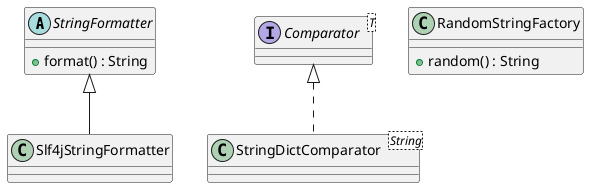@startuml

abstract class StringFormatter {
    +format() : String
}
class Slf4jStringFormatter

StringFormatter <|-- Slf4jStringFormatter

interface Comparator<T>
class StringDictComparator<String>

Comparator <|.. StringDictComparator

class RandomStringFactory{
    +random() : String
}

@enduml